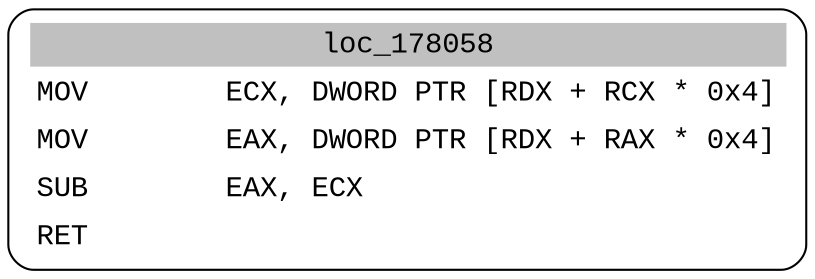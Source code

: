 digraph asm_graph {
1941 [
shape="Mrecord" fontname="Courier New"label =<<table border="0" cellborder="0" cellpadding="3"><tr><td align="center" colspan="2" bgcolor="grey">loc_178058</td></tr><tr><td align="left">MOV        ECX, DWORD PTR [RDX + RCX * 0x4]</td></tr><tr><td align="left">MOV        EAX, DWORD PTR [RDX + RAX * 0x4]</td></tr><tr><td align="left">SUB        EAX, ECX</td></tr><tr><td align="left">RET        </td></tr></table>> ];
}